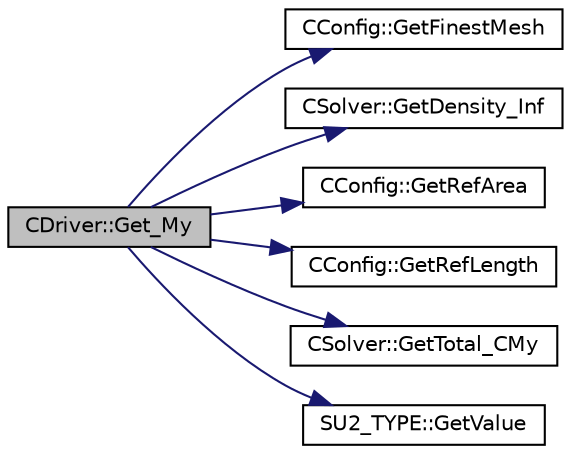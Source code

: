 digraph "CDriver::Get_My"
{
  edge [fontname="Helvetica",fontsize="10",labelfontname="Helvetica",labelfontsize="10"];
  node [fontname="Helvetica",fontsize="10",shape=record];
  rankdir="LR";
  Node1394 [label="CDriver::Get_My",height=0.2,width=0.4,color="black", fillcolor="grey75", style="filled", fontcolor="black"];
  Node1394 -> Node1395 [color="midnightblue",fontsize="10",style="solid",fontname="Helvetica"];
  Node1395 [label="CConfig::GetFinestMesh",height=0.2,width=0.4,color="black", fillcolor="white", style="filled",URL="$class_c_config.html#af34d9f3a4cd6ac06a8f2862efad97a27",tooltip="Get the index of the finest grid. "];
  Node1394 -> Node1396 [color="midnightblue",fontsize="10",style="solid",fontname="Helvetica"];
  Node1396 [label="CSolver::GetDensity_Inf",height=0.2,width=0.4,color="black", fillcolor="white", style="filled",URL="$class_c_solver.html#a8db8db096fdfb8bd067a2b1adeb8d5b6",tooltip="A virtual member. "];
  Node1394 -> Node1397 [color="midnightblue",fontsize="10",style="solid",fontname="Helvetica"];
  Node1397 [label="CConfig::GetRefArea",height=0.2,width=0.4,color="black", fillcolor="white", style="filled",URL="$class_c_config.html#ad1d22f6d4f0225e3281d826a4c866779",tooltip="Get the reference area for non dimensional coefficient computation. If the value from the is 0 then..."];
  Node1394 -> Node1398 [color="midnightblue",fontsize="10",style="solid",fontname="Helvetica"];
  Node1398 [label="CConfig::GetRefLength",height=0.2,width=0.4,color="black", fillcolor="white", style="filled",URL="$class_c_config.html#a63ce45e68b93f8f3f1de44a2abad67ef",tooltip="Get the reference length for computing moment (the default value is 1). "];
  Node1394 -> Node1399 [color="midnightblue",fontsize="10",style="solid",fontname="Helvetica"];
  Node1399 [label="CSolver::GetTotal_CMy",height=0.2,width=0.4,color="black", fillcolor="white", style="filled",URL="$class_c_solver.html#a1e2ee41721815352e3a19bb590efa5f7",tooltip="A virtual member. "];
  Node1394 -> Node1400 [color="midnightblue",fontsize="10",style="solid",fontname="Helvetica"];
  Node1400 [label="SU2_TYPE::GetValue",height=0.2,width=0.4,color="black", fillcolor="white", style="filled",URL="$namespace_s_u2___t_y_p_e.html#a0ed43473f5a450ce028d088427bf10cb",tooltip="Get the (primitive) value of the datatype (needs to be implemented for each new type). "];
}
